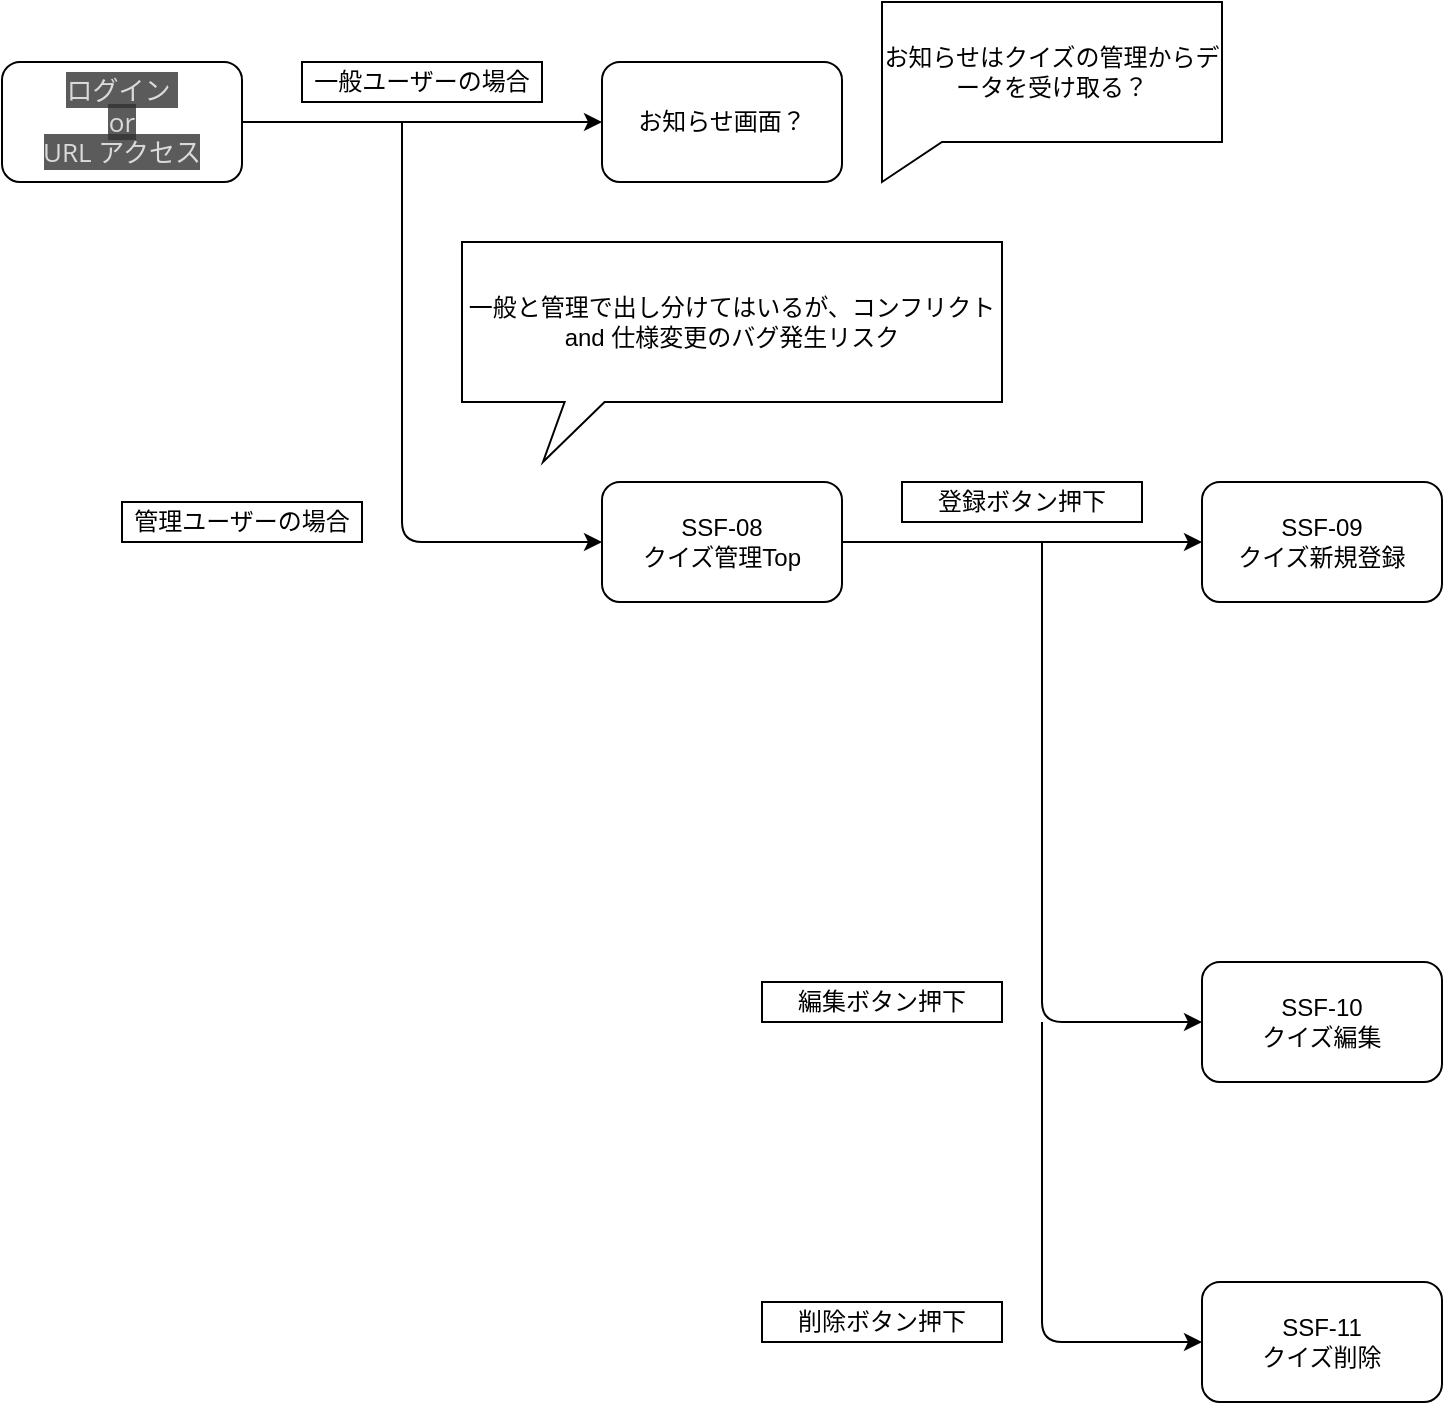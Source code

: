 <mxfile>
    <diagram id="ftTU-fNhDGPXvX1es_H3" name="ページ1">
        <mxGraphModel dx="1100" dy="862" grid="1" gridSize="10" guides="1" tooltips="1" connect="1" arrows="1" fold="1" page="1" pageScale="1" pageWidth="827" pageHeight="1169" math="0" shadow="0">
            <root>
                <mxCell id="0"/>
                <mxCell id="1" parent="0"/>
                <mxCell id="2" value="&lt;span style=&quot;color: rgb(218, 218, 218); font-family: &amp;quot;Open Sans&amp;quot;, &amp;quot;Hiragino Sans&amp;quot;, ヒラギノ角ゴシック, &amp;quot;Hiragino Kaku Gothic ProN&amp;quot;, &amp;quot;ヒラギノ角ゴ ProN W3&amp;quot;, &amp;quot;Helvetica Neue&amp;quot;, Helvetica, Arial, sans-serif; font-size: 13px; text-align: start; background-color: rgba(51, 51, 51, 0.8);&quot;&gt;ログイン&amp;nbsp;&lt;br&gt;or&lt;br&gt;URL アクセス&lt;br&gt;&lt;/span&gt;" style="rounded=1;whiteSpace=wrap;html=1;" vertex="1" parent="1">
                    <mxGeometry x="40" y="40" width="120" height="60" as="geometry"/>
                </mxCell>
                <mxCell id="3" value="" style="endArrow=classic;html=1;exitX=1;exitY=0.5;exitDx=0;exitDy=0;" edge="1" parent="1" source="2" target="4">
                    <mxGeometry width="50" height="50" relative="1" as="geometry">
                        <mxPoint x="390" y="450" as="sourcePoint"/>
                        <mxPoint x="400" y="80" as="targetPoint"/>
                    </mxGeometry>
                </mxCell>
                <mxCell id="4" value="お知らせ画面？" style="rounded=1;whiteSpace=wrap;html=1;" vertex="1" parent="1">
                    <mxGeometry x="340" y="40" width="120" height="60" as="geometry"/>
                </mxCell>
                <mxCell id="5" value="一般ユーザーの場合" style="rounded=0;whiteSpace=wrap;html=1;" vertex="1" parent="1">
                    <mxGeometry x="190" y="40" width="120" height="20" as="geometry"/>
                </mxCell>
                <mxCell id="6" value="" style="endArrow=classic;html=1;" edge="1" parent="1" target="7">
                    <mxGeometry width="50" height="50" relative="1" as="geometry">
                        <mxPoint x="240" y="70" as="sourcePoint"/>
                        <mxPoint x="340" y="280" as="targetPoint"/>
                        <Array as="points">
                            <mxPoint x="240" y="280"/>
                        </Array>
                    </mxGeometry>
                </mxCell>
                <mxCell id="7" value="SSF-08&lt;br&gt;クイズ管理Top" style="rounded=1;whiteSpace=wrap;html=1;" vertex="1" parent="1">
                    <mxGeometry x="340" y="250" width="120" height="60" as="geometry"/>
                </mxCell>
                <mxCell id="8" value="管理ユーザーの場合" style="rounded=0;whiteSpace=wrap;html=1;" vertex="1" parent="1">
                    <mxGeometry x="100" y="260" width="120" height="20" as="geometry"/>
                </mxCell>
                <mxCell id="9" value="" style="endArrow=classic;html=1;exitX=1;exitY=0.5;exitDx=0;exitDy=0;entryX=0;entryY=0.5;entryDx=0;entryDy=0;" edge="1" parent="1" source="7" target="11">
                    <mxGeometry width="50" height="50" relative="1" as="geometry">
                        <mxPoint x="390" y="440" as="sourcePoint"/>
                        <mxPoint x="600" y="280" as="targetPoint"/>
                    </mxGeometry>
                </mxCell>
                <mxCell id="11" value="SSF-09&lt;br&gt;クイズ新規登録" style="rounded=1;whiteSpace=wrap;html=1;" vertex="1" parent="1">
                    <mxGeometry x="640" y="250" width="120" height="60" as="geometry"/>
                </mxCell>
                <mxCell id="12" value="登録ボタン押下" style="rounded=0;whiteSpace=wrap;html=1;" vertex="1" parent="1">
                    <mxGeometry x="490" y="250" width="120" height="20" as="geometry"/>
                </mxCell>
                <mxCell id="13" value="" style="endArrow=classic;html=1;" edge="1" parent="1">
                    <mxGeometry width="50" height="50" relative="1" as="geometry">
                        <mxPoint x="560" y="280" as="sourcePoint"/>
                        <mxPoint x="640" y="520" as="targetPoint"/>
                        <Array as="points">
                            <mxPoint x="560" y="520"/>
                        </Array>
                    </mxGeometry>
                </mxCell>
                <mxCell id="14" value="SSF-10&lt;br&gt;クイズ編集" style="rounded=1;whiteSpace=wrap;html=1;" vertex="1" parent="1">
                    <mxGeometry x="640" y="490" width="120" height="60" as="geometry"/>
                </mxCell>
                <mxCell id="15" value="編集ボタン押下" style="rounded=0;whiteSpace=wrap;html=1;" vertex="1" parent="1">
                    <mxGeometry x="420" y="500" width="120" height="20" as="geometry"/>
                </mxCell>
                <mxCell id="16" value="" style="endArrow=classic;html=1;" edge="1" parent="1">
                    <mxGeometry width="50" height="50" relative="1" as="geometry">
                        <mxPoint x="560" y="520" as="sourcePoint"/>
                        <mxPoint x="640" y="680" as="targetPoint"/>
                        <Array as="points">
                            <mxPoint x="560" y="680"/>
                        </Array>
                    </mxGeometry>
                </mxCell>
                <mxCell id="17" value="SSF-11&lt;br&gt;クイズ削除" style="rounded=1;whiteSpace=wrap;html=1;" vertex="1" parent="1">
                    <mxGeometry x="640" y="650" width="120" height="60" as="geometry"/>
                </mxCell>
                <mxCell id="18" value="削除ボタン押下" style="rounded=0;whiteSpace=wrap;html=1;" vertex="1" parent="1">
                    <mxGeometry x="420" y="660" width="120" height="20" as="geometry"/>
                </mxCell>
                <mxCell id="19" value="一般と管理で出し分けてはいるが、コンフリクト and 仕様変更のバグ発生リスク" style="shape=callout;whiteSpace=wrap;html=1;perimeter=calloutPerimeter;position2=0.15;size=30;position=0.19;" vertex="1" parent="1">
                    <mxGeometry x="270" y="130" width="270" height="110" as="geometry"/>
                </mxCell>
                <mxCell id="20" value="お知らせはクイズの管理からデータを受け取る？" style="shape=callout;whiteSpace=wrap;html=1;perimeter=calloutPerimeter;size=20;position=0;position2=0;base=30;" vertex="1" parent="1">
                    <mxGeometry x="480" y="10" width="170" height="90" as="geometry"/>
                </mxCell>
            </root>
        </mxGraphModel>
    </diagram>
</mxfile>
